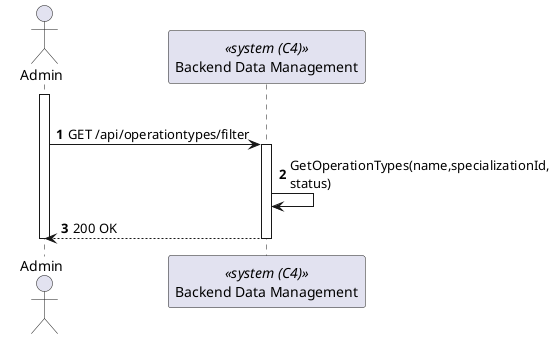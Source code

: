 

@startuml process-view
autonumber

actor "Admin" as Admin
participant BackendDataManagement as "Backend Data Management" <<system (C4)>>

activate Admin

    alt Get operation types
        Admin-> BackendDataManagement : GET /api/operationtypes/filter

        activate BackendDataManagement

            BackendDataManagement -> BackendDataManagement : GetOperationTypes(name,specializationId,\nstatus)

        Admin <-- BackendDataManagement : 200 OK
        deactivate BackendDataManagement

deactivate Admin

@enduml